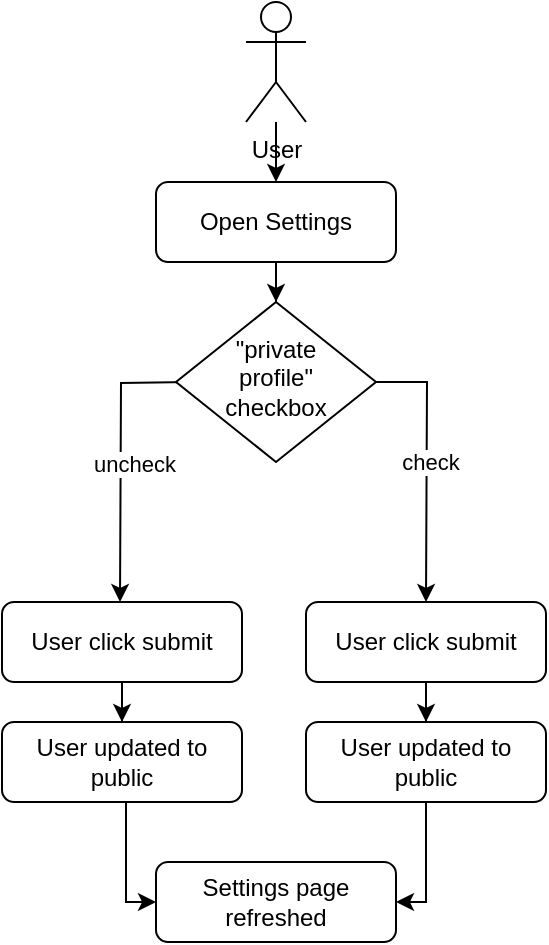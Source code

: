 <mxfile version="13.8.1" type="device"><diagram id="mWhDOsSD8BRNXNDrD9gO" name="Page-1"><mxGraphModel dx="1022" dy="666" grid="1" gridSize="10" guides="1" tooltips="1" connect="1" arrows="1" fold="1" page="1" pageScale="1" pageWidth="850" pageHeight="1100" math="0" shadow="0"><root><mxCell id="0"/><mxCell id="1" parent="0"/><mxCell id="Z_VVxXBfekp_Q-ByOFtg-7" style="edgeStyle=orthogonalEdgeStyle;rounded=0;orthogonalLoop=1;jettySize=auto;html=1;" edge="1" parent="1" source="Z_VVxXBfekp_Q-ByOFtg-1" target="Z_VVxXBfekp_Q-ByOFtg-6"><mxGeometry relative="1" as="geometry"/></mxCell><mxCell id="Z_VVxXBfekp_Q-ByOFtg-1" value="User" style="shape=umlActor;verticalLabelPosition=bottom;verticalAlign=top;html=1;outlineConnect=0;" vertex="1" parent="1"><mxGeometry x="170" y="30" width="30" height="60" as="geometry"/></mxCell><mxCell id="Z_VVxXBfekp_Q-ByOFtg-10" style="edgeStyle=orthogonalEdgeStyle;rounded=0;orthogonalLoop=1;jettySize=auto;html=1;" edge="1" parent="1" source="Z_VVxXBfekp_Q-ByOFtg-6" target="Z_VVxXBfekp_Q-ByOFtg-9"><mxGeometry relative="1" as="geometry"/></mxCell><mxCell id="Z_VVxXBfekp_Q-ByOFtg-6" value="Open Settings" style="rounded=1;whiteSpace=wrap;html=1;fontSize=12;glass=0;strokeWidth=1;shadow=0;" vertex="1" parent="1"><mxGeometry x="125" y="120" width="120" height="40" as="geometry"/></mxCell><mxCell id="Z_VVxXBfekp_Q-ByOFtg-28" style="edgeStyle=orthogonalEdgeStyle;rounded=0;orthogonalLoop=1;jettySize=auto;html=1;" edge="1" parent="1" source="Z_VVxXBfekp_Q-ByOFtg-8" target="Z_VVxXBfekp_Q-ByOFtg-25"><mxGeometry relative="1" as="geometry"/></mxCell><mxCell id="Z_VVxXBfekp_Q-ByOFtg-8" value="User click submit" style="rounded=1;whiteSpace=wrap;html=1;fontSize=12;glass=0;strokeWidth=1;shadow=0;" vertex="1" parent="1"><mxGeometry x="48" y="330" width="120" height="40" as="geometry"/></mxCell><mxCell id="Z_VVxXBfekp_Q-ByOFtg-11" style="edgeStyle=orthogonalEdgeStyle;rounded=0;orthogonalLoop=1;jettySize=auto;html=1;" edge="1" parent="1"><mxGeometry relative="1" as="geometry"><mxPoint x="107" y="330" as="targetPoint"/><mxPoint x="142" y="220" as="sourcePoint"/></mxGeometry></mxCell><mxCell id="Z_VVxXBfekp_Q-ByOFtg-14" value="uncheck" style="edgeLabel;html=1;align=center;verticalAlign=middle;resizable=0;points=[];" vertex="1" connectable="0" parent="Z_VVxXBfekp_Q-ByOFtg-11"><mxGeometry x="0.035" y="-2" relative="1" as="geometry"><mxPoint x="8" as="offset"/></mxGeometry></mxCell><mxCell id="Z_VVxXBfekp_Q-ByOFtg-12" style="edgeStyle=orthogonalEdgeStyle;rounded=0;orthogonalLoop=1;jettySize=auto;html=1;" edge="1" parent="1" source="Z_VVxXBfekp_Q-ByOFtg-9"><mxGeometry relative="1" as="geometry"><mxPoint x="260" y="330" as="targetPoint"/></mxGeometry></mxCell><mxCell id="Z_VVxXBfekp_Q-ByOFtg-13" value="check" style="edgeLabel;html=1;align=center;verticalAlign=middle;resizable=0;points=[];" vertex="1" connectable="0" parent="Z_VVxXBfekp_Q-ByOFtg-12"><mxGeometry x="-0.17" y="1" relative="1" as="geometry"><mxPoint y="9" as="offset"/></mxGeometry></mxCell><mxCell id="Z_VVxXBfekp_Q-ByOFtg-9" value="&quot;private&lt;br&gt;profile&quot; checkbox" style="rhombus;whiteSpace=wrap;html=1;shadow=0;fontFamily=Helvetica;fontSize=12;align=center;strokeWidth=1;spacing=6;spacingTop=-4;" vertex="1" parent="1"><mxGeometry x="135" y="180" width="100" height="80" as="geometry"/></mxCell><mxCell id="Z_VVxXBfekp_Q-ByOFtg-27" style="edgeStyle=orthogonalEdgeStyle;rounded=0;orthogonalLoop=1;jettySize=auto;html=1;" edge="1" parent="1" source="Z_VVxXBfekp_Q-ByOFtg-24" target="Z_VVxXBfekp_Q-ByOFtg-26"><mxGeometry relative="1" as="geometry"/></mxCell><mxCell id="Z_VVxXBfekp_Q-ByOFtg-24" value="User click submit" style="rounded=1;whiteSpace=wrap;html=1;fontSize=12;glass=0;strokeWidth=1;shadow=0;" vertex="1" parent="1"><mxGeometry x="200" y="330" width="120" height="40" as="geometry"/></mxCell><mxCell id="Z_VVxXBfekp_Q-ByOFtg-32" style="edgeStyle=orthogonalEdgeStyle;rounded=0;orthogonalLoop=1;jettySize=auto;html=1;entryX=0;entryY=0.5;entryDx=0;entryDy=0;" edge="1" parent="1"><mxGeometry relative="1" as="geometry"><mxPoint x="108" y="430" as="sourcePoint"/><mxPoint x="125" y="480" as="targetPoint"/><Array as="points"><mxPoint x="108" y="420"/><mxPoint x="110" y="420"/><mxPoint x="110" y="480"/></Array></mxGeometry></mxCell><mxCell id="Z_VVxXBfekp_Q-ByOFtg-25" value="User updated to public" style="rounded=1;whiteSpace=wrap;html=1;fontSize=12;glass=0;strokeWidth=1;shadow=0;" vertex="1" parent="1"><mxGeometry x="48" y="390" width="120" height="40" as="geometry"/></mxCell><mxCell id="Z_VVxXBfekp_Q-ByOFtg-31" style="edgeStyle=orthogonalEdgeStyle;rounded=0;orthogonalLoop=1;jettySize=auto;html=1;entryX=1;entryY=0.5;entryDx=0;entryDy=0;" edge="1" parent="1" source="Z_VVxXBfekp_Q-ByOFtg-26" target="Z_VVxXBfekp_Q-ByOFtg-29"><mxGeometry relative="1" as="geometry"><Array as="points"><mxPoint x="260" y="480"/></Array></mxGeometry></mxCell><mxCell id="Z_VVxXBfekp_Q-ByOFtg-26" value="User updated to public" style="rounded=1;whiteSpace=wrap;html=1;fontSize=12;glass=0;strokeWidth=1;shadow=0;" vertex="1" parent="1"><mxGeometry x="200" y="390" width="120" height="40" as="geometry"/></mxCell><mxCell id="Z_VVxXBfekp_Q-ByOFtg-29" value="Settings page refreshed" style="rounded=1;whiteSpace=wrap;html=1;fontSize=12;glass=0;strokeWidth=1;shadow=0;" vertex="1" parent="1"><mxGeometry x="125" y="460" width="120" height="40" as="geometry"/></mxCell></root></mxGraphModel></diagram></mxfile>